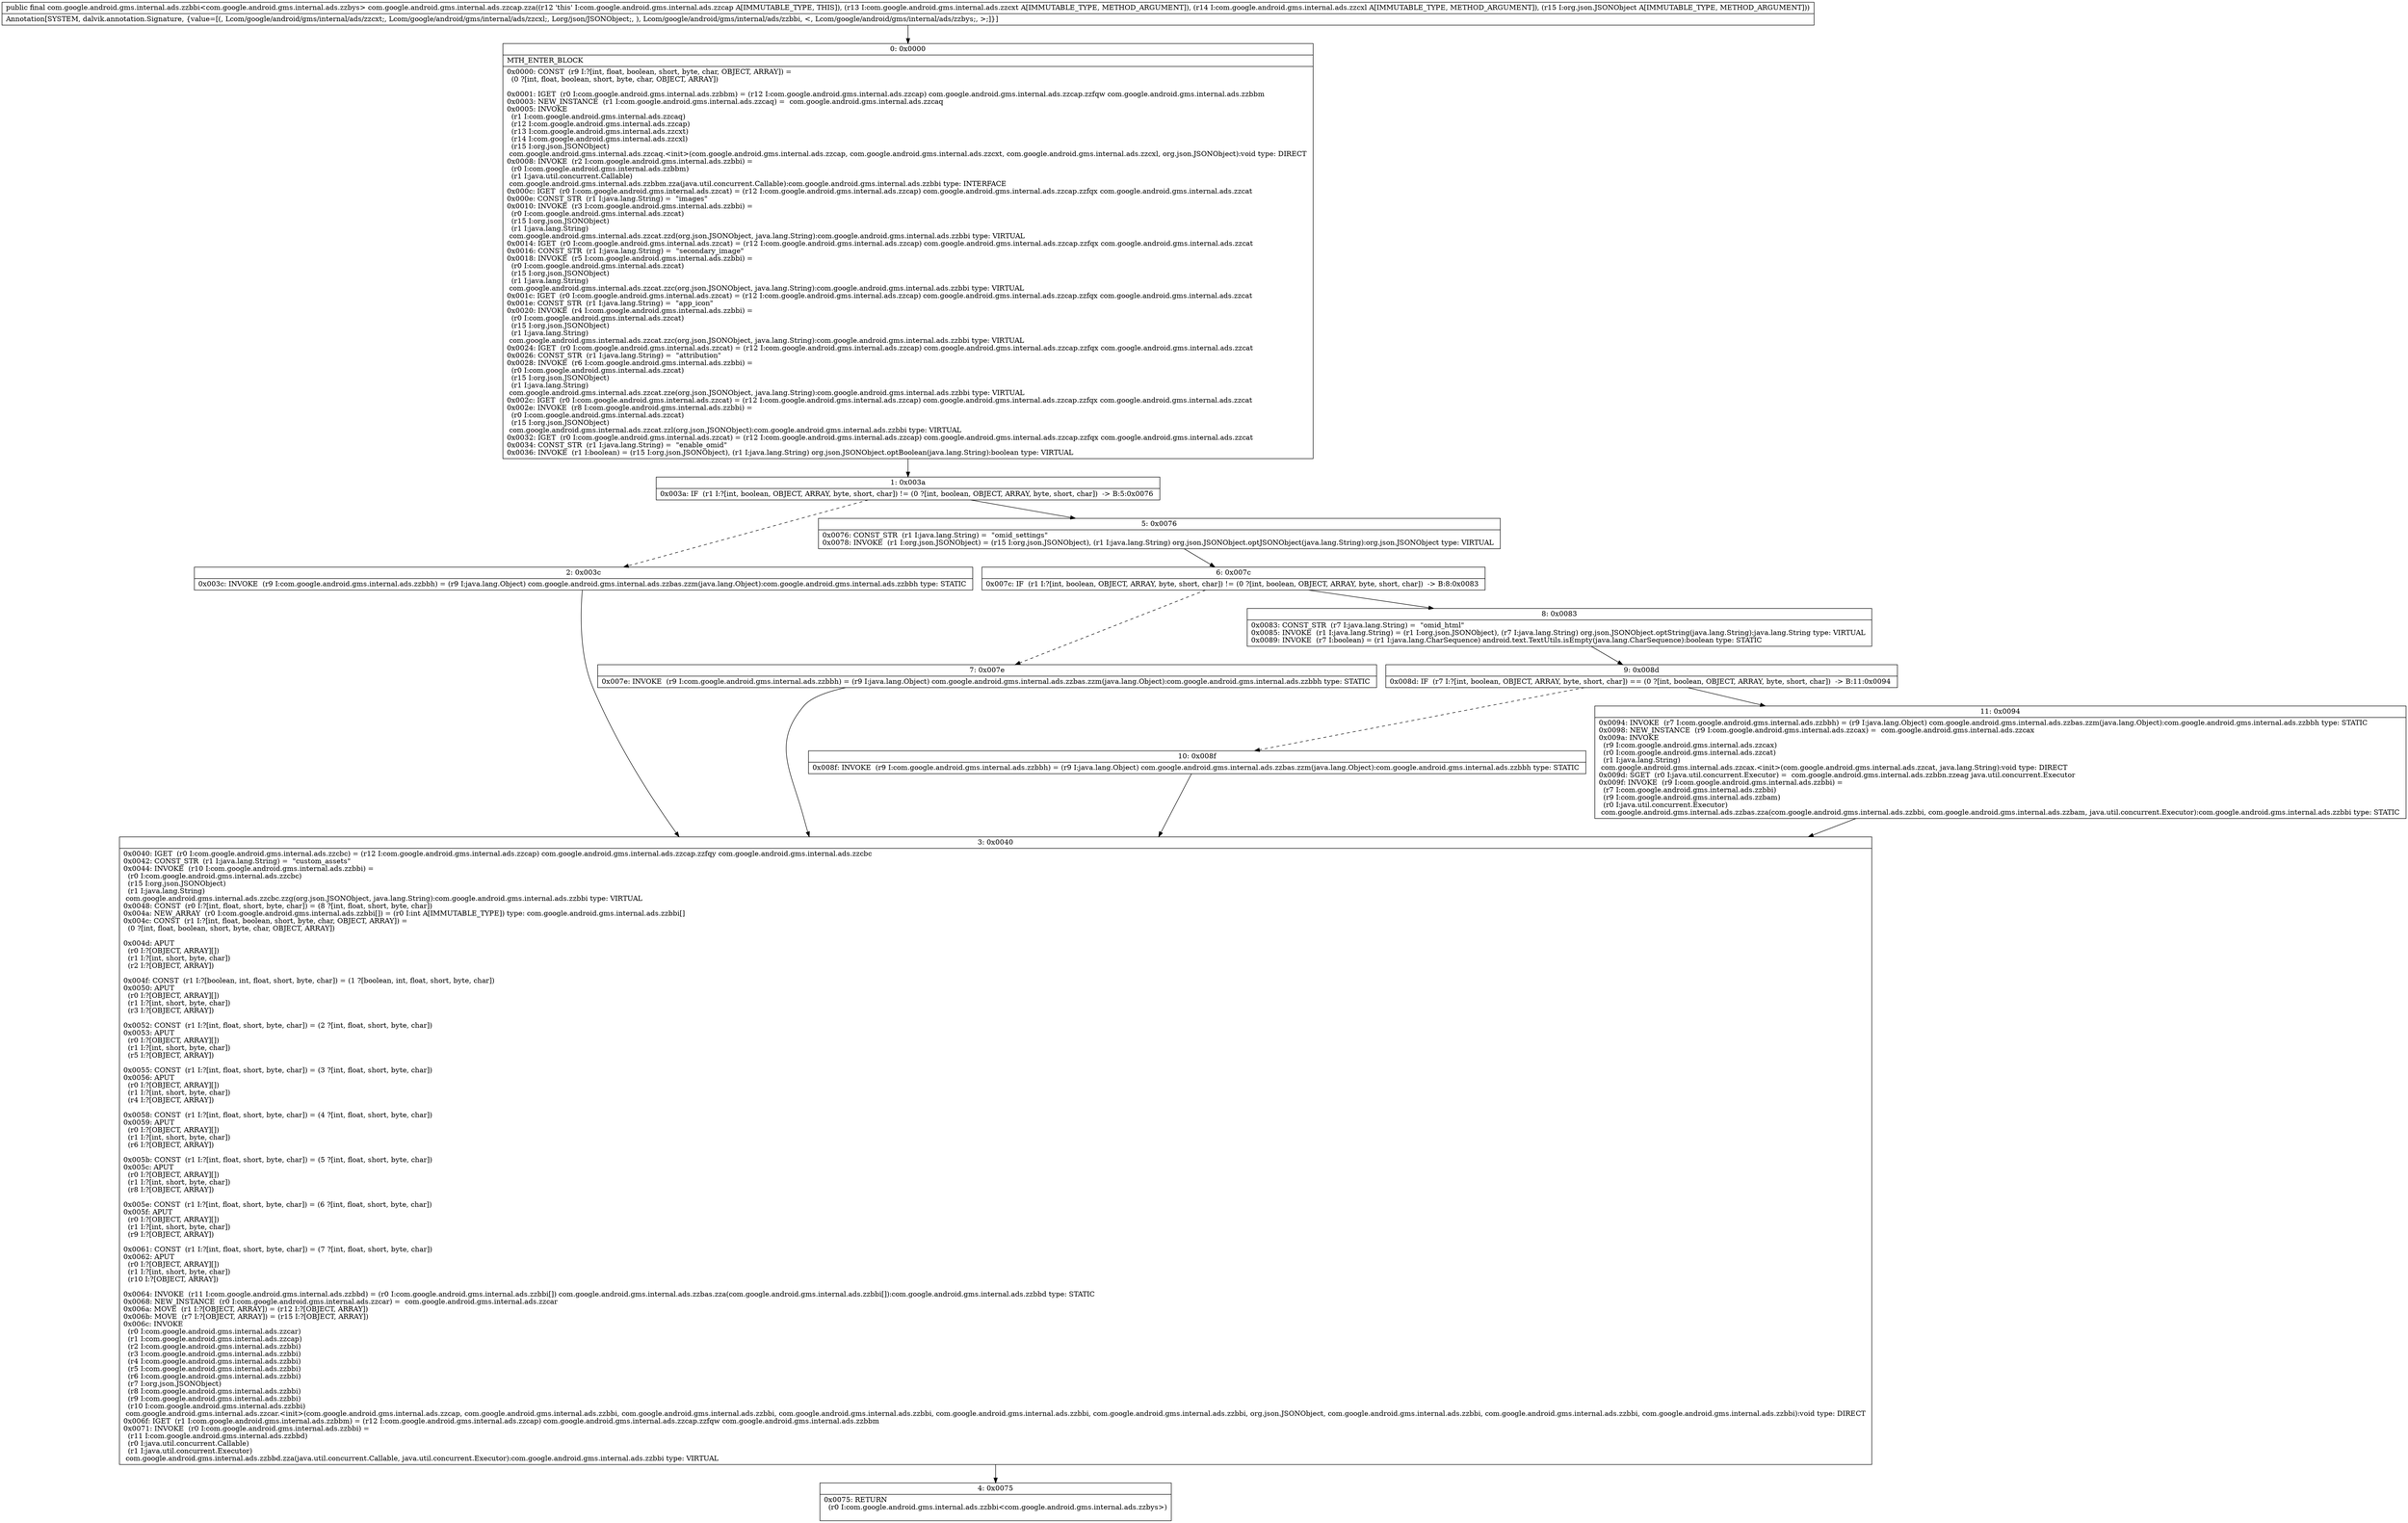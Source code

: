digraph "CFG forcom.google.android.gms.internal.ads.zzcap.zza(Lcom\/google\/android\/gms\/internal\/ads\/zzcxt;Lcom\/google\/android\/gms\/internal\/ads\/zzcxl;Lorg\/json\/JSONObject;)Lcom\/google\/android\/gms\/internal\/ads\/zzbbi;" {
Node_0 [shape=record,label="{0\:\ 0x0000|MTH_ENTER_BLOCK\l|0x0000: CONST  (r9 I:?[int, float, boolean, short, byte, char, OBJECT, ARRAY]) = \l  (0 ?[int, float, boolean, short, byte, char, OBJECT, ARRAY])\l \l0x0001: IGET  (r0 I:com.google.android.gms.internal.ads.zzbbm) = (r12 I:com.google.android.gms.internal.ads.zzcap) com.google.android.gms.internal.ads.zzcap.zzfqw com.google.android.gms.internal.ads.zzbbm \l0x0003: NEW_INSTANCE  (r1 I:com.google.android.gms.internal.ads.zzcaq) =  com.google.android.gms.internal.ads.zzcaq \l0x0005: INVOKE  \l  (r1 I:com.google.android.gms.internal.ads.zzcaq)\l  (r12 I:com.google.android.gms.internal.ads.zzcap)\l  (r13 I:com.google.android.gms.internal.ads.zzcxt)\l  (r14 I:com.google.android.gms.internal.ads.zzcxl)\l  (r15 I:org.json.JSONObject)\l com.google.android.gms.internal.ads.zzcaq.\<init\>(com.google.android.gms.internal.ads.zzcap, com.google.android.gms.internal.ads.zzcxt, com.google.android.gms.internal.ads.zzcxl, org.json.JSONObject):void type: DIRECT \l0x0008: INVOKE  (r2 I:com.google.android.gms.internal.ads.zzbbi) = \l  (r0 I:com.google.android.gms.internal.ads.zzbbm)\l  (r1 I:java.util.concurrent.Callable)\l com.google.android.gms.internal.ads.zzbbm.zza(java.util.concurrent.Callable):com.google.android.gms.internal.ads.zzbbi type: INTERFACE \l0x000c: IGET  (r0 I:com.google.android.gms.internal.ads.zzcat) = (r12 I:com.google.android.gms.internal.ads.zzcap) com.google.android.gms.internal.ads.zzcap.zzfqx com.google.android.gms.internal.ads.zzcat \l0x000e: CONST_STR  (r1 I:java.lang.String) =  \"images\" \l0x0010: INVOKE  (r3 I:com.google.android.gms.internal.ads.zzbbi) = \l  (r0 I:com.google.android.gms.internal.ads.zzcat)\l  (r15 I:org.json.JSONObject)\l  (r1 I:java.lang.String)\l com.google.android.gms.internal.ads.zzcat.zzd(org.json.JSONObject, java.lang.String):com.google.android.gms.internal.ads.zzbbi type: VIRTUAL \l0x0014: IGET  (r0 I:com.google.android.gms.internal.ads.zzcat) = (r12 I:com.google.android.gms.internal.ads.zzcap) com.google.android.gms.internal.ads.zzcap.zzfqx com.google.android.gms.internal.ads.zzcat \l0x0016: CONST_STR  (r1 I:java.lang.String) =  \"secondary_image\" \l0x0018: INVOKE  (r5 I:com.google.android.gms.internal.ads.zzbbi) = \l  (r0 I:com.google.android.gms.internal.ads.zzcat)\l  (r15 I:org.json.JSONObject)\l  (r1 I:java.lang.String)\l com.google.android.gms.internal.ads.zzcat.zzc(org.json.JSONObject, java.lang.String):com.google.android.gms.internal.ads.zzbbi type: VIRTUAL \l0x001c: IGET  (r0 I:com.google.android.gms.internal.ads.zzcat) = (r12 I:com.google.android.gms.internal.ads.zzcap) com.google.android.gms.internal.ads.zzcap.zzfqx com.google.android.gms.internal.ads.zzcat \l0x001e: CONST_STR  (r1 I:java.lang.String) =  \"app_icon\" \l0x0020: INVOKE  (r4 I:com.google.android.gms.internal.ads.zzbbi) = \l  (r0 I:com.google.android.gms.internal.ads.zzcat)\l  (r15 I:org.json.JSONObject)\l  (r1 I:java.lang.String)\l com.google.android.gms.internal.ads.zzcat.zzc(org.json.JSONObject, java.lang.String):com.google.android.gms.internal.ads.zzbbi type: VIRTUAL \l0x0024: IGET  (r0 I:com.google.android.gms.internal.ads.zzcat) = (r12 I:com.google.android.gms.internal.ads.zzcap) com.google.android.gms.internal.ads.zzcap.zzfqx com.google.android.gms.internal.ads.zzcat \l0x0026: CONST_STR  (r1 I:java.lang.String) =  \"attribution\" \l0x0028: INVOKE  (r6 I:com.google.android.gms.internal.ads.zzbbi) = \l  (r0 I:com.google.android.gms.internal.ads.zzcat)\l  (r15 I:org.json.JSONObject)\l  (r1 I:java.lang.String)\l com.google.android.gms.internal.ads.zzcat.zze(org.json.JSONObject, java.lang.String):com.google.android.gms.internal.ads.zzbbi type: VIRTUAL \l0x002c: IGET  (r0 I:com.google.android.gms.internal.ads.zzcat) = (r12 I:com.google.android.gms.internal.ads.zzcap) com.google.android.gms.internal.ads.zzcap.zzfqx com.google.android.gms.internal.ads.zzcat \l0x002e: INVOKE  (r8 I:com.google.android.gms.internal.ads.zzbbi) = \l  (r0 I:com.google.android.gms.internal.ads.zzcat)\l  (r15 I:org.json.JSONObject)\l com.google.android.gms.internal.ads.zzcat.zzl(org.json.JSONObject):com.google.android.gms.internal.ads.zzbbi type: VIRTUAL \l0x0032: IGET  (r0 I:com.google.android.gms.internal.ads.zzcat) = (r12 I:com.google.android.gms.internal.ads.zzcap) com.google.android.gms.internal.ads.zzcap.zzfqx com.google.android.gms.internal.ads.zzcat \l0x0034: CONST_STR  (r1 I:java.lang.String) =  \"enable_omid\" \l0x0036: INVOKE  (r1 I:boolean) = (r15 I:org.json.JSONObject), (r1 I:java.lang.String) org.json.JSONObject.optBoolean(java.lang.String):boolean type: VIRTUAL \l}"];
Node_1 [shape=record,label="{1\:\ 0x003a|0x003a: IF  (r1 I:?[int, boolean, OBJECT, ARRAY, byte, short, char]) != (0 ?[int, boolean, OBJECT, ARRAY, byte, short, char])  \-\> B:5:0x0076 \l}"];
Node_2 [shape=record,label="{2\:\ 0x003c|0x003c: INVOKE  (r9 I:com.google.android.gms.internal.ads.zzbbh) = (r9 I:java.lang.Object) com.google.android.gms.internal.ads.zzbas.zzm(java.lang.Object):com.google.android.gms.internal.ads.zzbbh type: STATIC \l}"];
Node_3 [shape=record,label="{3\:\ 0x0040|0x0040: IGET  (r0 I:com.google.android.gms.internal.ads.zzcbc) = (r12 I:com.google.android.gms.internal.ads.zzcap) com.google.android.gms.internal.ads.zzcap.zzfqy com.google.android.gms.internal.ads.zzcbc \l0x0042: CONST_STR  (r1 I:java.lang.String) =  \"custom_assets\" \l0x0044: INVOKE  (r10 I:com.google.android.gms.internal.ads.zzbbi) = \l  (r0 I:com.google.android.gms.internal.ads.zzcbc)\l  (r15 I:org.json.JSONObject)\l  (r1 I:java.lang.String)\l com.google.android.gms.internal.ads.zzcbc.zzg(org.json.JSONObject, java.lang.String):com.google.android.gms.internal.ads.zzbbi type: VIRTUAL \l0x0048: CONST  (r0 I:?[int, float, short, byte, char]) = (8 ?[int, float, short, byte, char]) \l0x004a: NEW_ARRAY  (r0 I:com.google.android.gms.internal.ads.zzbbi[]) = (r0 I:int A[IMMUTABLE_TYPE]) type: com.google.android.gms.internal.ads.zzbbi[] \l0x004c: CONST  (r1 I:?[int, float, boolean, short, byte, char, OBJECT, ARRAY]) = \l  (0 ?[int, float, boolean, short, byte, char, OBJECT, ARRAY])\l \l0x004d: APUT  \l  (r0 I:?[OBJECT, ARRAY][])\l  (r1 I:?[int, short, byte, char])\l  (r2 I:?[OBJECT, ARRAY])\l \l0x004f: CONST  (r1 I:?[boolean, int, float, short, byte, char]) = (1 ?[boolean, int, float, short, byte, char]) \l0x0050: APUT  \l  (r0 I:?[OBJECT, ARRAY][])\l  (r1 I:?[int, short, byte, char])\l  (r3 I:?[OBJECT, ARRAY])\l \l0x0052: CONST  (r1 I:?[int, float, short, byte, char]) = (2 ?[int, float, short, byte, char]) \l0x0053: APUT  \l  (r0 I:?[OBJECT, ARRAY][])\l  (r1 I:?[int, short, byte, char])\l  (r5 I:?[OBJECT, ARRAY])\l \l0x0055: CONST  (r1 I:?[int, float, short, byte, char]) = (3 ?[int, float, short, byte, char]) \l0x0056: APUT  \l  (r0 I:?[OBJECT, ARRAY][])\l  (r1 I:?[int, short, byte, char])\l  (r4 I:?[OBJECT, ARRAY])\l \l0x0058: CONST  (r1 I:?[int, float, short, byte, char]) = (4 ?[int, float, short, byte, char]) \l0x0059: APUT  \l  (r0 I:?[OBJECT, ARRAY][])\l  (r1 I:?[int, short, byte, char])\l  (r6 I:?[OBJECT, ARRAY])\l \l0x005b: CONST  (r1 I:?[int, float, short, byte, char]) = (5 ?[int, float, short, byte, char]) \l0x005c: APUT  \l  (r0 I:?[OBJECT, ARRAY][])\l  (r1 I:?[int, short, byte, char])\l  (r8 I:?[OBJECT, ARRAY])\l \l0x005e: CONST  (r1 I:?[int, float, short, byte, char]) = (6 ?[int, float, short, byte, char]) \l0x005f: APUT  \l  (r0 I:?[OBJECT, ARRAY][])\l  (r1 I:?[int, short, byte, char])\l  (r9 I:?[OBJECT, ARRAY])\l \l0x0061: CONST  (r1 I:?[int, float, short, byte, char]) = (7 ?[int, float, short, byte, char]) \l0x0062: APUT  \l  (r0 I:?[OBJECT, ARRAY][])\l  (r1 I:?[int, short, byte, char])\l  (r10 I:?[OBJECT, ARRAY])\l \l0x0064: INVOKE  (r11 I:com.google.android.gms.internal.ads.zzbbd) = (r0 I:com.google.android.gms.internal.ads.zzbbi[]) com.google.android.gms.internal.ads.zzbas.zza(com.google.android.gms.internal.ads.zzbbi[]):com.google.android.gms.internal.ads.zzbbd type: STATIC \l0x0068: NEW_INSTANCE  (r0 I:com.google.android.gms.internal.ads.zzcar) =  com.google.android.gms.internal.ads.zzcar \l0x006a: MOVE  (r1 I:?[OBJECT, ARRAY]) = (r12 I:?[OBJECT, ARRAY]) \l0x006b: MOVE  (r7 I:?[OBJECT, ARRAY]) = (r15 I:?[OBJECT, ARRAY]) \l0x006c: INVOKE  \l  (r0 I:com.google.android.gms.internal.ads.zzcar)\l  (r1 I:com.google.android.gms.internal.ads.zzcap)\l  (r2 I:com.google.android.gms.internal.ads.zzbbi)\l  (r3 I:com.google.android.gms.internal.ads.zzbbi)\l  (r4 I:com.google.android.gms.internal.ads.zzbbi)\l  (r5 I:com.google.android.gms.internal.ads.zzbbi)\l  (r6 I:com.google.android.gms.internal.ads.zzbbi)\l  (r7 I:org.json.JSONObject)\l  (r8 I:com.google.android.gms.internal.ads.zzbbi)\l  (r9 I:com.google.android.gms.internal.ads.zzbbi)\l  (r10 I:com.google.android.gms.internal.ads.zzbbi)\l com.google.android.gms.internal.ads.zzcar.\<init\>(com.google.android.gms.internal.ads.zzcap, com.google.android.gms.internal.ads.zzbbi, com.google.android.gms.internal.ads.zzbbi, com.google.android.gms.internal.ads.zzbbi, com.google.android.gms.internal.ads.zzbbi, com.google.android.gms.internal.ads.zzbbi, org.json.JSONObject, com.google.android.gms.internal.ads.zzbbi, com.google.android.gms.internal.ads.zzbbi, com.google.android.gms.internal.ads.zzbbi):void type: DIRECT \l0x006f: IGET  (r1 I:com.google.android.gms.internal.ads.zzbbm) = (r12 I:com.google.android.gms.internal.ads.zzcap) com.google.android.gms.internal.ads.zzcap.zzfqw com.google.android.gms.internal.ads.zzbbm \l0x0071: INVOKE  (r0 I:com.google.android.gms.internal.ads.zzbbi) = \l  (r11 I:com.google.android.gms.internal.ads.zzbbd)\l  (r0 I:java.util.concurrent.Callable)\l  (r1 I:java.util.concurrent.Executor)\l com.google.android.gms.internal.ads.zzbbd.zza(java.util.concurrent.Callable, java.util.concurrent.Executor):com.google.android.gms.internal.ads.zzbbi type: VIRTUAL \l}"];
Node_4 [shape=record,label="{4\:\ 0x0075|0x0075: RETURN  \l  (r0 I:com.google.android.gms.internal.ads.zzbbi\<com.google.android.gms.internal.ads.zzbys\>)\l \l}"];
Node_5 [shape=record,label="{5\:\ 0x0076|0x0076: CONST_STR  (r1 I:java.lang.String) =  \"omid_settings\" \l0x0078: INVOKE  (r1 I:org.json.JSONObject) = (r15 I:org.json.JSONObject), (r1 I:java.lang.String) org.json.JSONObject.optJSONObject(java.lang.String):org.json.JSONObject type: VIRTUAL \l}"];
Node_6 [shape=record,label="{6\:\ 0x007c|0x007c: IF  (r1 I:?[int, boolean, OBJECT, ARRAY, byte, short, char]) != (0 ?[int, boolean, OBJECT, ARRAY, byte, short, char])  \-\> B:8:0x0083 \l}"];
Node_7 [shape=record,label="{7\:\ 0x007e|0x007e: INVOKE  (r9 I:com.google.android.gms.internal.ads.zzbbh) = (r9 I:java.lang.Object) com.google.android.gms.internal.ads.zzbas.zzm(java.lang.Object):com.google.android.gms.internal.ads.zzbbh type: STATIC \l}"];
Node_8 [shape=record,label="{8\:\ 0x0083|0x0083: CONST_STR  (r7 I:java.lang.String) =  \"omid_html\" \l0x0085: INVOKE  (r1 I:java.lang.String) = (r1 I:org.json.JSONObject), (r7 I:java.lang.String) org.json.JSONObject.optString(java.lang.String):java.lang.String type: VIRTUAL \l0x0089: INVOKE  (r7 I:boolean) = (r1 I:java.lang.CharSequence) android.text.TextUtils.isEmpty(java.lang.CharSequence):boolean type: STATIC \l}"];
Node_9 [shape=record,label="{9\:\ 0x008d|0x008d: IF  (r7 I:?[int, boolean, OBJECT, ARRAY, byte, short, char]) == (0 ?[int, boolean, OBJECT, ARRAY, byte, short, char])  \-\> B:11:0x0094 \l}"];
Node_10 [shape=record,label="{10\:\ 0x008f|0x008f: INVOKE  (r9 I:com.google.android.gms.internal.ads.zzbbh) = (r9 I:java.lang.Object) com.google.android.gms.internal.ads.zzbas.zzm(java.lang.Object):com.google.android.gms.internal.ads.zzbbh type: STATIC \l}"];
Node_11 [shape=record,label="{11\:\ 0x0094|0x0094: INVOKE  (r7 I:com.google.android.gms.internal.ads.zzbbh) = (r9 I:java.lang.Object) com.google.android.gms.internal.ads.zzbas.zzm(java.lang.Object):com.google.android.gms.internal.ads.zzbbh type: STATIC \l0x0098: NEW_INSTANCE  (r9 I:com.google.android.gms.internal.ads.zzcax) =  com.google.android.gms.internal.ads.zzcax \l0x009a: INVOKE  \l  (r9 I:com.google.android.gms.internal.ads.zzcax)\l  (r0 I:com.google.android.gms.internal.ads.zzcat)\l  (r1 I:java.lang.String)\l com.google.android.gms.internal.ads.zzcax.\<init\>(com.google.android.gms.internal.ads.zzcat, java.lang.String):void type: DIRECT \l0x009d: SGET  (r0 I:java.util.concurrent.Executor) =  com.google.android.gms.internal.ads.zzbbn.zzeag java.util.concurrent.Executor \l0x009f: INVOKE  (r9 I:com.google.android.gms.internal.ads.zzbbi) = \l  (r7 I:com.google.android.gms.internal.ads.zzbbi)\l  (r9 I:com.google.android.gms.internal.ads.zzbam)\l  (r0 I:java.util.concurrent.Executor)\l com.google.android.gms.internal.ads.zzbas.zza(com.google.android.gms.internal.ads.zzbbi, com.google.android.gms.internal.ads.zzbam, java.util.concurrent.Executor):com.google.android.gms.internal.ads.zzbbi type: STATIC \l}"];
MethodNode[shape=record,label="{public final com.google.android.gms.internal.ads.zzbbi\<com.google.android.gms.internal.ads.zzbys\> com.google.android.gms.internal.ads.zzcap.zza((r12 'this' I:com.google.android.gms.internal.ads.zzcap A[IMMUTABLE_TYPE, THIS]), (r13 I:com.google.android.gms.internal.ads.zzcxt A[IMMUTABLE_TYPE, METHOD_ARGUMENT]), (r14 I:com.google.android.gms.internal.ads.zzcxl A[IMMUTABLE_TYPE, METHOD_ARGUMENT]), (r15 I:org.json.JSONObject A[IMMUTABLE_TYPE, METHOD_ARGUMENT]))  | Annotation[SYSTEM, dalvik.annotation.Signature, \{value=[(, Lcom\/google\/android\/gms\/internal\/ads\/zzcxt;, Lcom\/google\/android\/gms\/internal\/ads\/zzcxl;, Lorg\/json\/JSONObject;, ), Lcom\/google\/android\/gms\/internal\/ads\/zzbbi, \<, Lcom\/google\/android\/gms\/internal\/ads\/zzbys;, \>;]\}]\l}"];
MethodNode -> Node_0;
Node_0 -> Node_1;
Node_1 -> Node_2[style=dashed];
Node_1 -> Node_5;
Node_2 -> Node_3;
Node_3 -> Node_4;
Node_5 -> Node_6;
Node_6 -> Node_7[style=dashed];
Node_6 -> Node_8;
Node_7 -> Node_3;
Node_8 -> Node_9;
Node_9 -> Node_10[style=dashed];
Node_9 -> Node_11;
Node_10 -> Node_3;
Node_11 -> Node_3;
}

